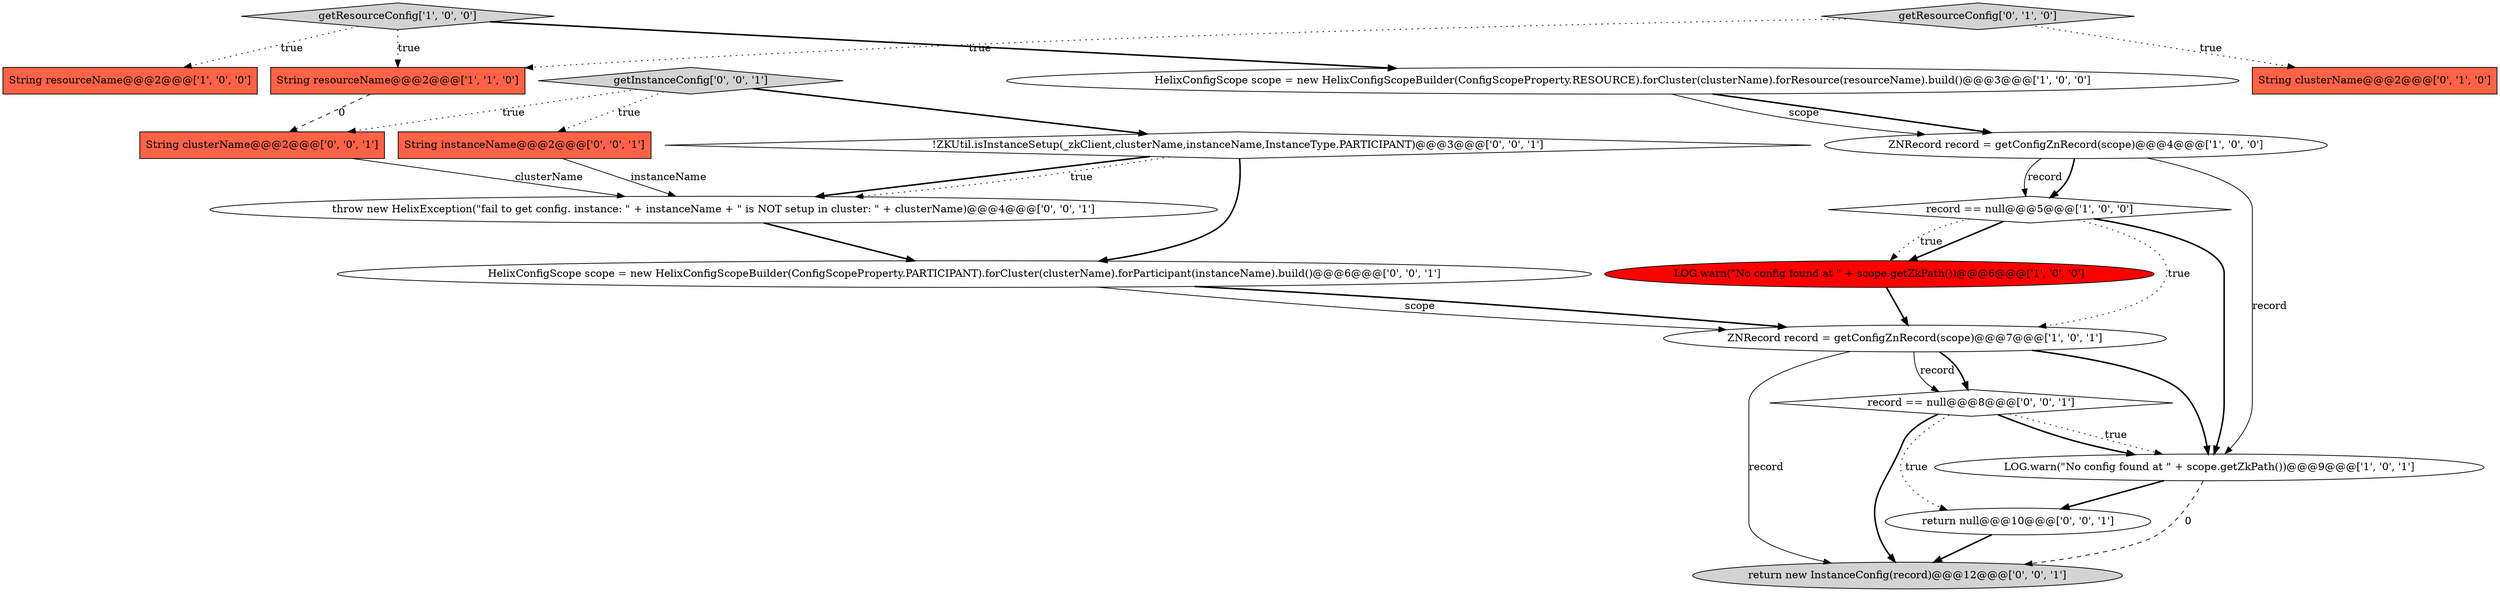 digraph {
0 [style = filled, label = "ZNRecord record = getConfigZnRecord(scope)@@@4@@@['1', '0', '0']", fillcolor = white, shape = ellipse image = "AAA0AAABBB1BBB"];
1 [style = filled, label = "ZNRecord record = getConfigZnRecord(scope)@@@7@@@['1', '0', '1']", fillcolor = white, shape = ellipse image = "AAA0AAABBB1BBB"];
8 [style = filled, label = "LOG.warn(\"No config found at \" + scope.getZkPath())@@@9@@@['1', '0', '1']", fillcolor = white, shape = ellipse image = "AAA0AAABBB1BBB"];
6 [style = filled, label = "LOG.warn(\"No config found at \" + scope.getZkPath())@@@6@@@['1', '0', '0']", fillcolor = red, shape = ellipse image = "AAA1AAABBB1BBB"];
9 [style = filled, label = "getResourceConfig['0', '1', '0']", fillcolor = lightgray, shape = diamond image = "AAA0AAABBB2BBB"];
19 [style = filled, label = "!ZKUtil.isInstanceSetup(_zkClient,clusterName,instanceName,InstanceType.PARTICIPANT)@@@3@@@['0', '0', '1']", fillcolor = white, shape = diamond image = "AAA0AAABBB3BBB"];
7 [style = filled, label = "String resourceName@@@2@@@['1', '1', '0']", fillcolor = tomato, shape = box image = "AAA0AAABBB1BBB"];
17 [style = filled, label = "return null@@@10@@@['0', '0', '1']", fillcolor = white, shape = ellipse image = "AAA0AAABBB3BBB"];
2 [style = filled, label = "getResourceConfig['1', '0', '0']", fillcolor = lightgray, shape = diamond image = "AAA0AAABBB1BBB"];
11 [style = filled, label = "throw new HelixException(\"fail to get config. instance: \" + instanceName + \" is NOT setup in cluster: \" + clusterName)@@@4@@@['0', '0', '1']", fillcolor = white, shape = ellipse image = "AAA0AAABBB3BBB"];
16 [style = filled, label = "String clusterName@@@2@@@['0', '0', '1']", fillcolor = tomato, shape = box image = "AAA0AAABBB3BBB"];
5 [style = filled, label = "HelixConfigScope scope = new HelixConfigScopeBuilder(ConfigScopeProperty.RESOURCE).forCluster(clusterName).forResource(resourceName).build()@@@3@@@['1', '0', '0']", fillcolor = white, shape = ellipse image = "AAA0AAABBB1BBB"];
14 [style = filled, label = "record == null@@@8@@@['0', '0', '1']", fillcolor = white, shape = diamond image = "AAA0AAABBB3BBB"];
3 [style = filled, label = "record == null@@@5@@@['1', '0', '0']", fillcolor = white, shape = diamond image = "AAA0AAABBB1BBB"];
15 [style = filled, label = "HelixConfigScope scope = new HelixConfigScopeBuilder(ConfigScopeProperty.PARTICIPANT).forCluster(clusterName).forParticipant(instanceName).build()@@@6@@@['0', '0', '1']", fillcolor = white, shape = ellipse image = "AAA0AAABBB3BBB"];
18 [style = filled, label = "getInstanceConfig['0', '0', '1']", fillcolor = lightgray, shape = diamond image = "AAA0AAABBB3BBB"];
4 [style = filled, label = "String resourceName@@@2@@@['1', '0', '0']", fillcolor = tomato, shape = box image = "AAA0AAABBB1BBB"];
10 [style = filled, label = "String clusterName@@@2@@@['0', '1', '0']", fillcolor = tomato, shape = box image = "AAA0AAABBB2BBB"];
12 [style = filled, label = "String instanceName@@@2@@@['0', '0', '1']", fillcolor = tomato, shape = box image = "AAA0AAABBB3BBB"];
13 [style = filled, label = "return new InstanceConfig(record)@@@12@@@['0', '0', '1']", fillcolor = lightgray, shape = ellipse image = "AAA0AAABBB3BBB"];
0->3 [style = bold, label=""];
1->13 [style = solid, label="record"];
1->8 [style = bold, label=""];
18->16 [style = dotted, label="true"];
7->16 [style = dashed, label="0"];
18->19 [style = bold, label=""];
3->6 [style = bold, label=""];
12->11 [style = solid, label="instanceName"];
19->11 [style = bold, label=""];
3->6 [style = dotted, label="true"];
11->15 [style = bold, label=""];
8->13 [style = dashed, label="0"];
8->17 [style = bold, label=""];
14->17 [style = dotted, label="true"];
6->1 [style = bold, label=""];
18->12 [style = dotted, label="true"];
15->1 [style = solid, label="scope"];
5->0 [style = bold, label=""];
5->0 [style = solid, label="scope"];
1->14 [style = solid, label="record"];
16->11 [style = solid, label="clusterName"];
19->11 [style = dotted, label="true"];
3->8 [style = bold, label=""];
2->7 [style = dotted, label="true"];
2->4 [style = dotted, label="true"];
14->8 [style = dotted, label="true"];
0->8 [style = solid, label="record"];
0->3 [style = solid, label="record"];
1->14 [style = bold, label=""];
14->8 [style = bold, label=""];
17->13 [style = bold, label=""];
14->13 [style = bold, label=""];
19->15 [style = bold, label=""];
9->7 [style = dotted, label="true"];
9->10 [style = dotted, label="true"];
3->1 [style = dotted, label="true"];
2->5 [style = bold, label=""];
15->1 [style = bold, label=""];
}
